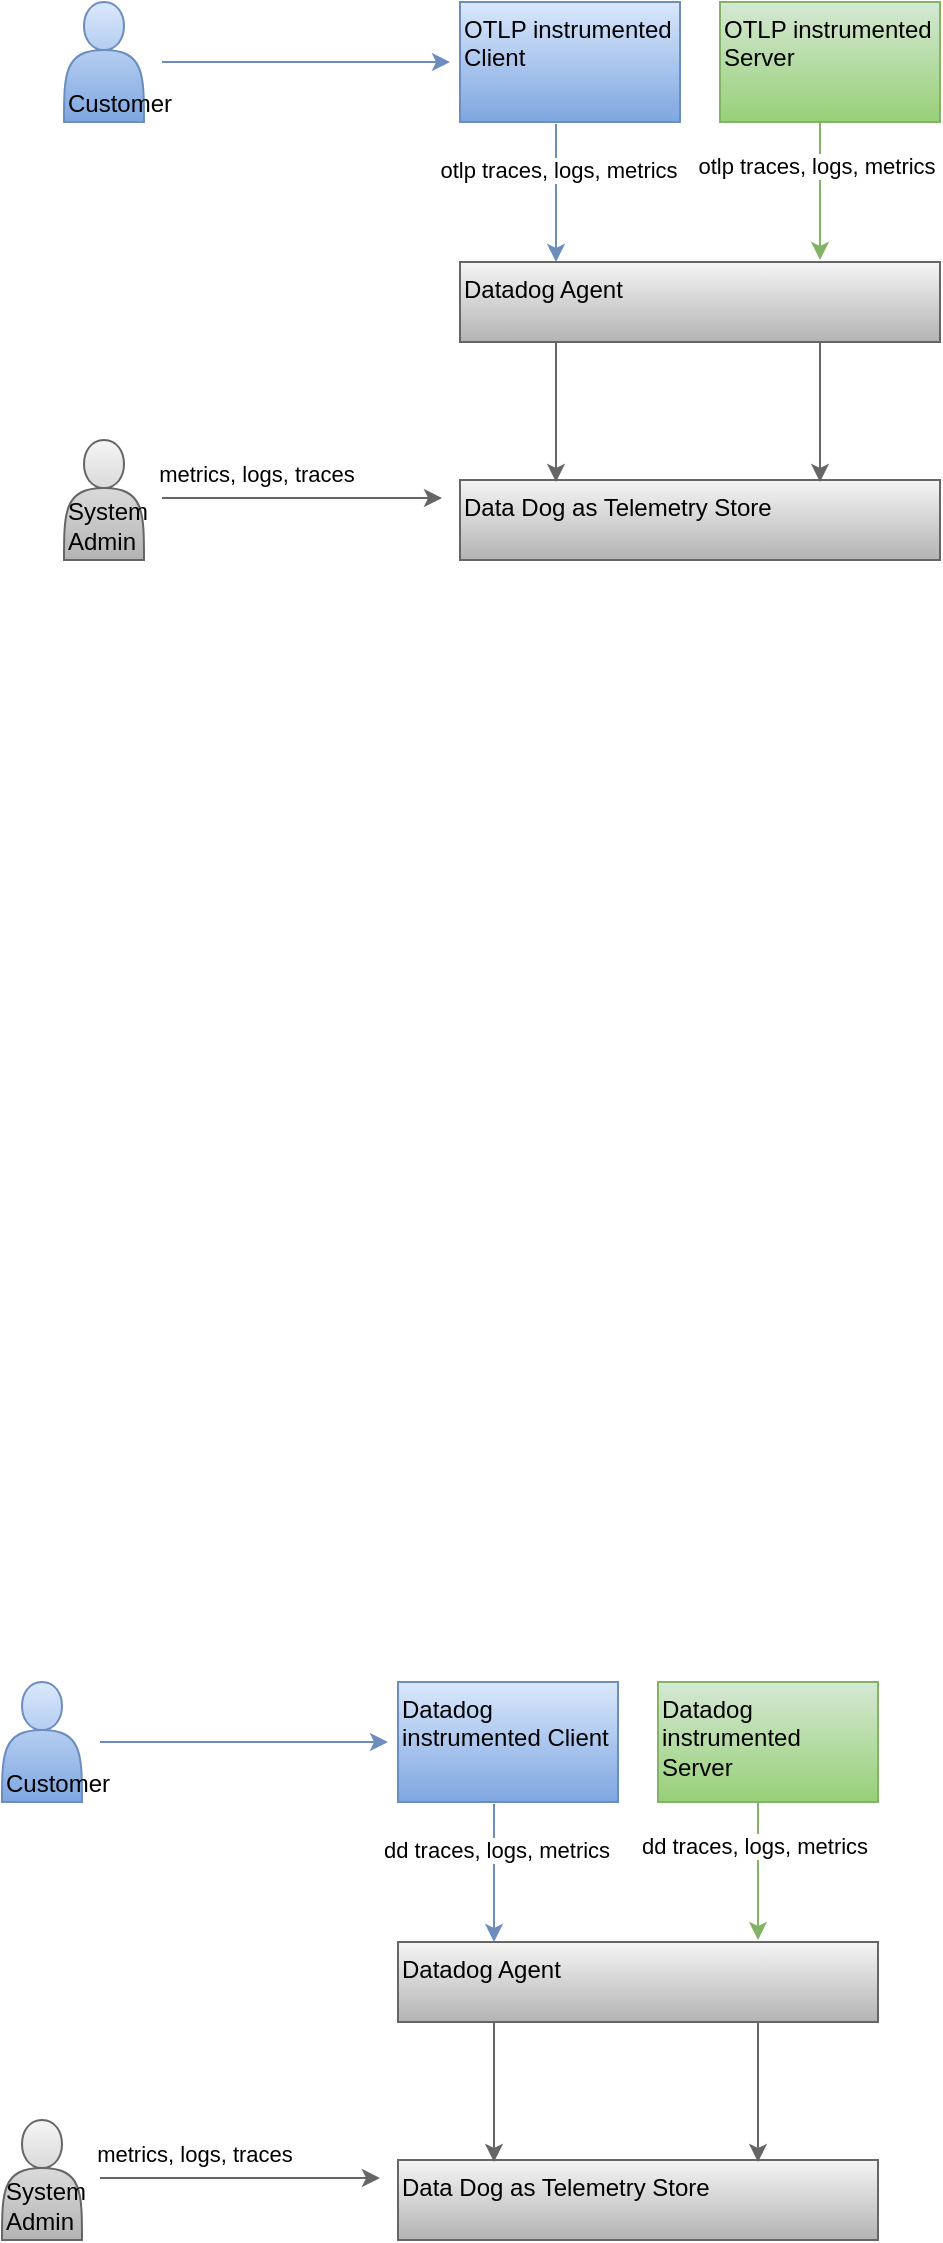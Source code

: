 <mxfile version="20.8.11" type="device"><diagram name="Page-1" id="KvS6cZGg5mgBsNco7trQ"><mxGraphModel dx="1647" dy="868" grid="0" gridSize="10" guides="1" tooltips="1" connect="1" arrows="1" fold="1" page="1" pageScale="1" pageWidth="1400" pageHeight="850" math="0" shadow="0"><root><mxCell id="0"/><mxCell id="1" parent="0"/><mxCell id="DBdCQqegWLXMsrxX0-wp-1" value="OTLP instrumented Client" style="rounded=0;whiteSpace=wrap;html=1;align=left;verticalAlign=top;fillColor=#dae8fc;gradientColor=#7ea6e0;strokeColor=#6c8ebf;" vertex="1" parent="1"><mxGeometry x="279" y="80" width="110" height="60" as="geometry"/></mxCell><mxCell id="DBdCQqegWLXMsrxX0-wp-2" value="OTLP instrumented Server" style="rounded=0;whiteSpace=wrap;html=1;align=left;verticalAlign=top;fillColor=#d5e8d4;gradientColor=#97d077;strokeColor=#82b366;" vertex="1" parent="1"><mxGeometry x="409" y="80" width="110" height="60" as="geometry"/></mxCell><mxCell id="DBdCQqegWLXMsrxX0-wp-3" value="Data Dog as Telemetry Store&lt;br&gt;" style="rounded=0;whiteSpace=wrap;html=1;align=left;verticalAlign=top;fillColor=#f5f5f5;gradientColor=#b3b3b3;strokeColor=#666666;" vertex="1" parent="1"><mxGeometry x="279" y="319" width="240" height="40" as="geometry"/></mxCell><mxCell id="DBdCQqegWLXMsrxX0-wp-5" value="" style="endArrow=classic;html=1;rounded=0;exitX=0.5;exitY=1;exitDx=0;exitDy=0;fillColor=#d5e8d4;gradientColor=#97d077;strokeColor=#82b366;" edge="1" parent="1"><mxGeometry width="50" height="50" relative="1" as="geometry"><mxPoint x="459" y="140" as="sourcePoint"/><mxPoint x="459" y="209" as="targetPoint"/></mxGeometry></mxCell><mxCell id="DBdCQqegWLXMsrxX0-wp-17" value="otlp traces, logs, metrics" style="edgeLabel;html=1;align=center;verticalAlign=middle;resizable=0;points=[];" vertex="1" connectable="0" parent="DBdCQqegWLXMsrxX0-wp-5"><mxGeometry x="-0.372" y="-2" relative="1" as="geometry"><mxPoint as="offset"/></mxGeometry></mxCell><mxCell id="DBdCQqegWLXMsrxX0-wp-6" value="System Admin" style="shape=actor;whiteSpace=wrap;html=1;align=left;verticalAlign=bottom;fillColor=#f5f5f5;gradientColor=#b3b3b3;strokeColor=#666666;" vertex="1" parent="1"><mxGeometry x="81" y="299" width="40" height="60" as="geometry"/></mxCell><mxCell id="DBdCQqegWLXMsrxX0-wp-7" value="Datadog Agent" style="rounded=0;whiteSpace=wrap;html=1;align=left;verticalAlign=top;fillColor=#f5f5f5;gradientColor=#b3b3b3;strokeColor=#666666;" vertex="1" parent="1"><mxGeometry x="279" y="210" width="240" height="40" as="geometry"/></mxCell><mxCell id="DBdCQqegWLXMsrxX0-wp-9" value="" style="endArrow=classic;html=1;rounded=0;exitX=0.5;exitY=1;exitDx=0;exitDy=0;fillColor=#dae8fc;gradientColor=#7ea6e0;strokeColor=#6c8ebf;" edge="1" parent="1"><mxGeometry width="50" height="50" relative="1" as="geometry"><mxPoint x="327" y="141" as="sourcePoint"/><mxPoint x="327" y="210" as="targetPoint"/></mxGeometry></mxCell><mxCell id="DBdCQqegWLXMsrxX0-wp-16" value="otlp traces, logs, metrics" style="edgeLabel;html=1;align=center;verticalAlign=middle;resizable=0;points=[];" vertex="1" connectable="0" parent="DBdCQqegWLXMsrxX0-wp-9"><mxGeometry x="-0.343" y="1" relative="1" as="geometry"><mxPoint as="offset"/></mxGeometry></mxCell><mxCell id="DBdCQqegWLXMsrxX0-wp-10" value="" style="endArrow=classic;html=1;rounded=0;entryX=0.199;entryY=-0.025;entryDx=0;entryDy=0;entryPerimeter=0;fillColor=#f5f5f5;gradientColor=#b3b3b3;strokeColor=#666666;" edge="1" parent="1"><mxGeometry width="50" height="50" relative="1" as="geometry"><mxPoint x="327" y="250" as="sourcePoint"/><mxPoint x="327" y="320" as="targetPoint"/></mxGeometry></mxCell><mxCell id="DBdCQqegWLXMsrxX0-wp-11" value="Customer" style="shape=actor;whiteSpace=wrap;html=1;align=left;verticalAlign=bottom;fillColor=#dae8fc;gradientColor=#7ea6e0;strokeColor=#6c8ebf;" vertex="1" parent="1"><mxGeometry x="81" y="80" width="40" height="60" as="geometry"/></mxCell><mxCell id="DBdCQqegWLXMsrxX0-wp-13" value="" style="endArrow=classic;html=1;rounded=0;entryX=0.199;entryY=-0.025;entryDx=0;entryDy=0;entryPerimeter=0;fillColor=#f5f5f5;gradientColor=#b3b3b3;strokeColor=#666666;" edge="1" parent="1"><mxGeometry width="50" height="50" relative="1" as="geometry"><mxPoint x="459" y="250" as="sourcePoint"/><mxPoint x="459" y="320" as="targetPoint"/></mxGeometry></mxCell><mxCell id="DBdCQqegWLXMsrxX0-wp-14" value="" style="endArrow=classic;html=1;rounded=0;fillColor=#dae8fc;gradientColor=#7ea6e0;strokeColor=#6c8ebf;" edge="1" parent="1"><mxGeometry width="50" height="50" relative="1" as="geometry"><mxPoint x="130" y="110" as="sourcePoint"/><mxPoint x="274" y="110" as="targetPoint"/></mxGeometry></mxCell><mxCell id="DBdCQqegWLXMsrxX0-wp-18" value="" style="endArrow=classic;html=1;rounded=0;fillColor=#f5f5f5;gradientColor=#b3b3b3;strokeColor=#666666;" edge="1" parent="1"><mxGeometry width="50" height="50" relative="1" as="geometry"><mxPoint x="130" y="328" as="sourcePoint"/><mxPoint x="270" y="328" as="targetPoint"/></mxGeometry></mxCell><mxCell id="DBdCQqegWLXMsrxX0-wp-19" value="metrics, logs, traces" style="edgeLabel;html=1;align=center;verticalAlign=middle;resizable=0;points=[];" vertex="1" connectable="0" parent="DBdCQqegWLXMsrxX0-wp-18"><mxGeometry x="-0.443" relative="1" as="geometry"><mxPoint x="8" y="-12" as="offset"/></mxGeometry></mxCell><mxCell id="DBdCQqegWLXMsrxX0-wp-20" value="Datadog instrumented Client" style="rounded=0;whiteSpace=wrap;html=1;align=left;verticalAlign=top;fillColor=#dae8fc;gradientColor=#7ea6e0;strokeColor=#6c8ebf;" vertex="1" parent="1"><mxGeometry x="248" y="920" width="110" height="60" as="geometry"/></mxCell><mxCell id="DBdCQqegWLXMsrxX0-wp-21" value="Datadog instrumented Server" style="rounded=0;whiteSpace=wrap;html=1;align=left;verticalAlign=top;fillColor=#d5e8d4;gradientColor=#97d077;strokeColor=#82b366;" vertex="1" parent="1"><mxGeometry x="378" y="920" width="110" height="60" as="geometry"/></mxCell><mxCell id="DBdCQqegWLXMsrxX0-wp-22" value="Data Dog as Telemetry Store&lt;br&gt;" style="rounded=0;whiteSpace=wrap;html=1;align=left;verticalAlign=top;fillColor=#f5f5f5;gradientColor=#b3b3b3;strokeColor=#666666;" vertex="1" parent="1"><mxGeometry x="248" y="1159" width="240" height="40" as="geometry"/></mxCell><mxCell id="DBdCQqegWLXMsrxX0-wp-23" value="" style="endArrow=classic;html=1;rounded=0;exitX=0.5;exitY=1;exitDx=0;exitDy=0;fillColor=#d5e8d4;gradientColor=#97d077;strokeColor=#82b366;" edge="1" parent="1"><mxGeometry width="50" height="50" relative="1" as="geometry"><mxPoint x="428" y="980" as="sourcePoint"/><mxPoint x="428" y="1049" as="targetPoint"/></mxGeometry></mxCell><mxCell id="DBdCQqegWLXMsrxX0-wp-24" value="dd traces, logs, metrics" style="edgeLabel;html=1;align=center;verticalAlign=middle;resizable=0;points=[];" vertex="1" connectable="0" parent="DBdCQqegWLXMsrxX0-wp-23"><mxGeometry x="-0.372" y="-2" relative="1" as="geometry"><mxPoint as="offset"/></mxGeometry></mxCell><mxCell id="DBdCQqegWLXMsrxX0-wp-25" value="System Admin" style="shape=actor;whiteSpace=wrap;html=1;align=left;verticalAlign=bottom;fillColor=#f5f5f5;gradientColor=#b3b3b3;strokeColor=#666666;" vertex="1" parent="1"><mxGeometry x="50" y="1139" width="40" height="60" as="geometry"/></mxCell><mxCell id="DBdCQqegWLXMsrxX0-wp-26" value="Datadog Agent" style="rounded=0;whiteSpace=wrap;html=1;align=left;verticalAlign=top;fillColor=#f5f5f5;gradientColor=#b3b3b3;strokeColor=#666666;" vertex="1" parent="1"><mxGeometry x="248" y="1050" width="240" height="40" as="geometry"/></mxCell><mxCell id="DBdCQqegWLXMsrxX0-wp-27" value="" style="endArrow=classic;html=1;rounded=0;exitX=0.5;exitY=1;exitDx=0;exitDy=0;fillColor=#dae8fc;gradientColor=#7ea6e0;strokeColor=#6c8ebf;" edge="1" parent="1"><mxGeometry width="50" height="50" relative="1" as="geometry"><mxPoint x="296" y="981" as="sourcePoint"/><mxPoint x="296" y="1050" as="targetPoint"/></mxGeometry></mxCell><mxCell id="DBdCQqegWLXMsrxX0-wp-28" value="dd traces, logs, metrics" style="edgeLabel;html=1;align=center;verticalAlign=middle;resizable=0;points=[];" vertex="1" connectable="0" parent="DBdCQqegWLXMsrxX0-wp-27"><mxGeometry x="-0.343" y="1" relative="1" as="geometry"><mxPoint as="offset"/></mxGeometry></mxCell><mxCell id="DBdCQqegWLXMsrxX0-wp-29" value="" style="endArrow=classic;html=1;rounded=0;entryX=0.199;entryY=-0.025;entryDx=0;entryDy=0;entryPerimeter=0;fillColor=#f5f5f5;gradientColor=#b3b3b3;strokeColor=#666666;" edge="1" parent="1"><mxGeometry width="50" height="50" relative="1" as="geometry"><mxPoint x="296" y="1090" as="sourcePoint"/><mxPoint x="296" y="1160" as="targetPoint"/></mxGeometry></mxCell><mxCell id="DBdCQqegWLXMsrxX0-wp-30" value="Customer" style="shape=actor;whiteSpace=wrap;html=1;align=left;verticalAlign=bottom;fillColor=#dae8fc;gradientColor=#7ea6e0;strokeColor=#6c8ebf;" vertex="1" parent="1"><mxGeometry x="50" y="920" width="40" height="60" as="geometry"/></mxCell><mxCell id="DBdCQqegWLXMsrxX0-wp-31" value="" style="endArrow=classic;html=1;rounded=0;entryX=0.199;entryY=-0.025;entryDx=0;entryDy=0;entryPerimeter=0;fillColor=#f5f5f5;gradientColor=#b3b3b3;strokeColor=#666666;" edge="1" parent="1"><mxGeometry width="50" height="50" relative="1" as="geometry"><mxPoint x="428" y="1090" as="sourcePoint"/><mxPoint x="428" y="1160" as="targetPoint"/></mxGeometry></mxCell><mxCell id="DBdCQqegWLXMsrxX0-wp-32" value="" style="endArrow=classic;html=1;rounded=0;fillColor=#dae8fc;gradientColor=#7ea6e0;strokeColor=#6c8ebf;" edge="1" parent="1"><mxGeometry width="50" height="50" relative="1" as="geometry"><mxPoint x="99" y="950" as="sourcePoint"/><mxPoint x="243" y="950" as="targetPoint"/></mxGeometry></mxCell><mxCell id="DBdCQqegWLXMsrxX0-wp-33" value="" style="endArrow=classic;html=1;rounded=0;fillColor=#f5f5f5;gradientColor=#b3b3b3;strokeColor=#666666;" edge="1" parent="1"><mxGeometry width="50" height="50" relative="1" as="geometry"><mxPoint x="99" y="1168" as="sourcePoint"/><mxPoint x="239" y="1168" as="targetPoint"/></mxGeometry></mxCell><mxCell id="DBdCQqegWLXMsrxX0-wp-34" value="metrics, logs, traces" style="edgeLabel;html=1;align=center;verticalAlign=middle;resizable=0;points=[];" vertex="1" connectable="0" parent="DBdCQqegWLXMsrxX0-wp-33"><mxGeometry x="-0.443" relative="1" as="geometry"><mxPoint x="8" y="-12" as="offset"/></mxGeometry></mxCell></root></mxGraphModel></diagram></mxfile>